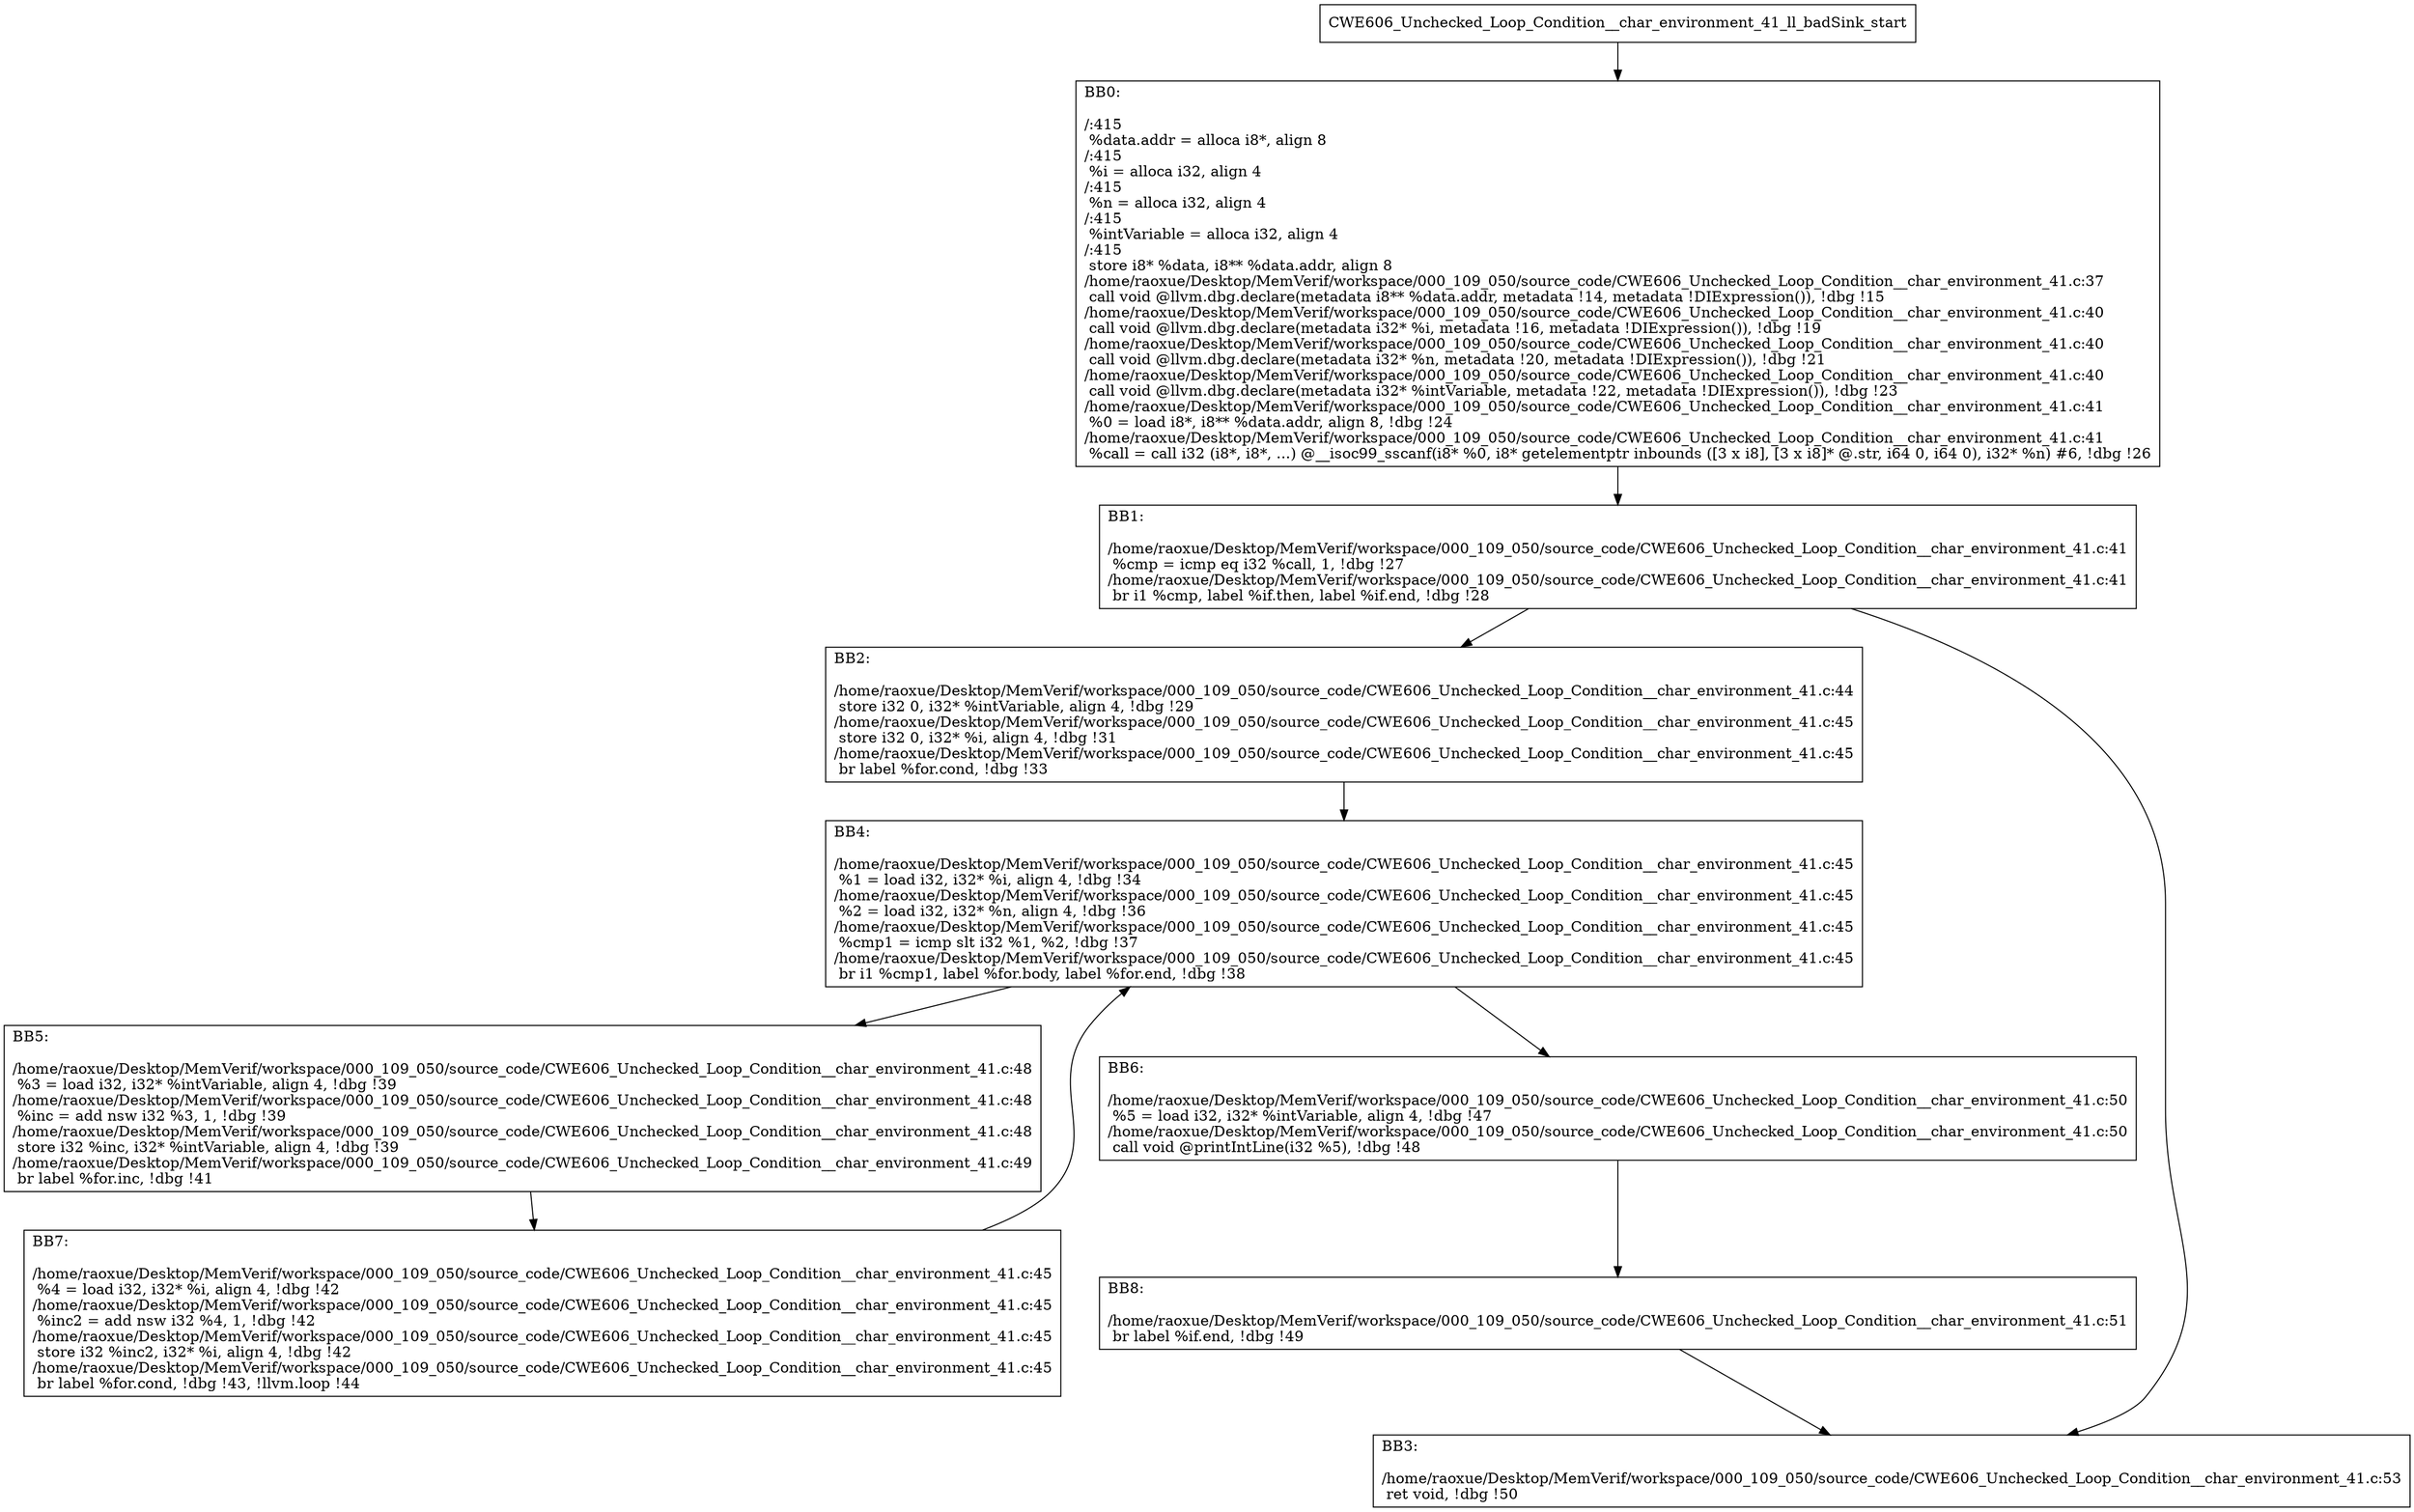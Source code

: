 digraph "CFG for'CWE606_Unchecked_Loop_Condition__char_environment_41_ll_badSink' function" {
	BBCWE606_Unchecked_Loop_Condition__char_environment_41_ll_badSink_start[shape=record,label="{CWE606_Unchecked_Loop_Condition__char_environment_41_ll_badSink_start}"];
	BBCWE606_Unchecked_Loop_Condition__char_environment_41_ll_badSink_start-> CWE606_Unchecked_Loop_Condition__char_environment_41_ll_badSinkBB0;
	CWE606_Unchecked_Loop_Condition__char_environment_41_ll_badSinkBB0 [shape=record, label="{BB0:\l\l/:415\l
  %data.addr = alloca i8*, align 8\l
/:415\l
  %i = alloca i32, align 4\l
/:415\l
  %n = alloca i32, align 4\l
/:415\l
  %intVariable = alloca i32, align 4\l
/:415\l
  store i8* %data, i8** %data.addr, align 8\l
/home/raoxue/Desktop/MemVerif/workspace/000_109_050/source_code/CWE606_Unchecked_Loop_Condition__char_environment_41.c:37\l
  call void @llvm.dbg.declare(metadata i8** %data.addr, metadata !14, metadata !DIExpression()), !dbg !15\l
/home/raoxue/Desktop/MemVerif/workspace/000_109_050/source_code/CWE606_Unchecked_Loop_Condition__char_environment_41.c:40\l
  call void @llvm.dbg.declare(metadata i32* %i, metadata !16, metadata !DIExpression()), !dbg !19\l
/home/raoxue/Desktop/MemVerif/workspace/000_109_050/source_code/CWE606_Unchecked_Loop_Condition__char_environment_41.c:40\l
  call void @llvm.dbg.declare(metadata i32* %n, metadata !20, metadata !DIExpression()), !dbg !21\l
/home/raoxue/Desktop/MemVerif/workspace/000_109_050/source_code/CWE606_Unchecked_Loop_Condition__char_environment_41.c:40\l
  call void @llvm.dbg.declare(metadata i32* %intVariable, metadata !22, metadata !DIExpression()), !dbg !23\l
/home/raoxue/Desktop/MemVerif/workspace/000_109_050/source_code/CWE606_Unchecked_Loop_Condition__char_environment_41.c:41\l
  %0 = load i8*, i8** %data.addr, align 8, !dbg !24\l
/home/raoxue/Desktop/MemVerif/workspace/000_109_050/source_code/CWE606_Unchecked_Loop_Condition__char_environment_41.c:41\l
  %call = call i32 (i8*, i8*, ...) @__isoc99_sscanf(i8* %0, i8* getelementptr inbounds ([3 x i8], [3 x i8]* @.str, i64 0, i64 0), i32* %n) #6, !dbg !26\l
}"];
	CWE606_Unchecked_Loop_Condition__char_environment_41_ll_badSinkBB0-> CWE606_Unchecked_Loop_Condition__char_environment_41_ll_badSinkBB1;
	CWE606_Unchecked_Loop_Condition__char_environment_41_ll_badSinkBB1 [shape=record, label="{BB1:\l\l/home/raoxue/Desktop/MemVerif/workspace/000_109_050/source_code/CWE606_Unchecked_Loop_Condition__char_environment_41.c:41\l
  %cmp = icmp eq i32 %call, 1, !dbg !27\l
/home/raoxue/Desktop/MemVerif/workspace/000_109_050/source_code/CWE606_Unchecked_Loop_Condition__char_environment_41.c:41\l
  br i1 %cmp, label %if.then, label %if.end, !dbg !28\l
}"];
	CWE606_Unchecked_Loop_Condition__char_environment_41_ll_badSinkBB1-> CWE606_Unchecked_Loop_Condition__char_environment_41_ll_badSinkBB2;
	CWE606_Unchecked_Loop_Condition__char_environment_41_ll_badSinkBB1-> CWE606_Unchecked_Loop_Condition__char_environment_41_ll_badSinkBB3;
	CWE606_Unchecked_Loop_Condition__char_environment_41_ll_badSinkBB2 [shape=record, label="{BB2:\l\l/home/raoxue/Desktop/MemVerif/workspace/000_109_050/source_code/CWE606_Unchecked_Loop_Condition__char_environment_41.c:44\l
  store i32 0, i32* %intVariable, align 4, !dbg !29\l
/home/raoxue/Desktop/MemVerif/workspace/000_109_050/source_code/CWE606_Unchecked_Loop_Condition__char_environment_41.c:45\l
  store i32 0, i32* %i, align 4, !dbg !31\l
/home/raoxue/Desktop/MemVerif/workspace/000_109_050/source_code/CWE606_Unchecked_Loop_Condition__char_environment_41.c:45\l
  br label %for.cond, !dbg !33\l
}"];
	CWE606_Unchecked_Loop_Condition__char_environment_41_ll_badSinkBB2-> CWE606_Unchecked_Loop_Condition__char_environment_41_ll_badSinkBB4;
	CWE606_Unchecked_Loop_Condition__char_environment_41_ll_badSinkBB4 [shape=record, label="{BB4:\l\l/home/raoxue/Desktop/MemVerif/workspace/000_109_050/source_code/CWE606_Unchecked_Loop_Condition__char_environment_41.c:45\l
  %1 = load i32, i32* %i, align 4, !dbg !34\l
/home/raoxue/Desktop/MemVerif/workspace/000_109_050/source_code/CWE606_Unchecked_Loop_Condition__char_environment_41.c:45\l
  %2 = load i32, i32* %n, align 4, !dbg !36\l
/home/raoxue/Desktop/MemVerif/workspace/000_109_050/source_code/CWE606_Unchecked_Loop_Condition__char_environment_41.c:45\l
  %cmp1 = icmp slt i32 %1, %2, !dbg !37\l
/home/raoxue/Desktop/MemVerif/workspace/000_109_050/source_code/CWE606_Unchecked_Loop_Condition__char_environment_41.c:45\l
  br i1 %cmp1, label %for.body, label %for.end, !dbg !38\l
}"];
	CWE606_Unchecked_Loop_Condition__char_environment_41_ll_badSinkBB4-> CWE606_Unchecked_Loop_Condition__char_environment_41_ll_badSinkBB5;
	CWE606_Unchecked_Loop_Condition__char_environment_41_ll_badSinkBB4-> CWE606_Unchecked_Loop_Condition__char_environment_41_ll_badSinkBB6;
	CWE606_Unchecked_Loop_Condition__char_environment_41_ll_badSinkBB5 [shape=record, label="{BB5:\l\l/home/raoxue/Desktop/MemVerif/workspace/000_109_050/source_code/CWE606_Unchecked_Loop_Condition__char_environment_41.c:48\l
  %3 = load i32, i32* %intVariable, align 4, !dbg !39\l
/home/raoxue/Desktop/MemVerif/workspace/000_109_050/source_code/CWE606_Unchecked_Loop_Condition__char_environment_41.c:48\l
  %inc = add nsw i32 %3, 1, !dbg !39\l
/home/raoxue/Desktop/MemVerif/workspace/000_109_050/source_code/CWE606_Unchecked_Loop_Condition__char_environment_41.c:48\l
  store i32 %inc, i32* %intVariable, align 4, !dbg !39\l
/home/raoxue/Desktop/MemVerif/workspace/000_109_050/source_code/CWE606_Unchecked_Loop_Condition__char_environment_41.c:49\l
  br label %for.inc, !dbg !41\l
}"];
	CWE606_Unchecked_Loop_Condition__char_environment_41_ll_badSinkBB5-> CWE606_Unchecked_Loop_Condition__char_environment_41_ll_badSinkBB7;
	CWE606_Unchecked_Loop_Condition__char_environment_41_ll_badSinkBB7 [shape=record, label="{BB7:\l\l/home/raoxue/Desktop/MemVerif/workspace/000_109_050/source_code/CWE606_Unchecked_Loop_Condition__char_environment_41.c:45\l
  %4 = load i32, i32* %i, align 4, !dbg !42\l
/home/raoxue/Desktop/MemVerif/workspace/000_109_050/source_code/CWE606_Unchecked_Loop_Condition__char_environment_41.c:45\l
  %inc2 = add nsw i32 %4, 1, !dbg !42\l
/home/raoxue/Desktop/MemVerif/workspace/000_109_050/source_code/CWE606_Unchecked_Loop_Condition__char_environment_41.c:45\l
  store i32 %inc2, i32* %i, align 4, !dbg !42\l
/home/raoxue/Desktop/MemVerif/workspace/000_109_050/source_code/CWE606_Unchecked_Loop_Condition__char_environment_41.c:45\l
  br label %for.cond, !dbg !43, !llvm.loop !44\l
}"];
	CWE606_Unchecked_Loop_Condition__char_environment_41_ll_badSinkBB7-> CWE606_Unchecked_Loop_Condition__char_environment_41_ll_badSinkBB4;
	CWE606_Unchecked_Loop_Condition__char_environment_41_ll_badSinkBB6 [shape=record, label="{BB6:\l\l/home/raoxue/Desktop/MemVerif/workspace/000_109_050/source_code/CWE606_Unchecked_Loop_Condition__char_environment_41.c:50\l
  %5 = load i32, i32* %intVariable, align 4, !dbg !47\l
/home/raoxue/Desktop/MemVerif/workspace/000_109_050/source_code/CWE606_Unchecked_Loop_Condition__char_environment_41.c:50\l
  call void @printIntLine(i32 %5), !dbg !48\l
}"];
	CWE606_Unchecked_Loop_Condition__char_environment_41_ll_badSinkBB6-> CWE606_Unchecked_Loop_Condition__char_environment_41_ll_badSinkBB8;
	CWE606_Unchecked_Loop_Condition__char_environment_41_ll_badSinkBB8 [shape=record, label="{BB8:\l\l/home/raoxue/Desktop/MemVerif/workspace/000_109_050/source_code/CWE606_Unchecked_Loop_Condition__char_environment_41.c:51\l
  br label %if.end, !dbg !49\l
}"];
	CWE606_Unchecked_Loop_Condition__char_environment_41_ll_badSinkBB8-> CWE606_Unchecked_Loop_Condition__char_environment_41_ll_badSinkBB3;
	CWE606_Unchecked_Loop_Condition__char_environment_41_ll_badSinkBB3 [shape=record, label="{BB3:\l\l/home/raoxue/Desktop/MemVerif/workspace/000_109_050/source_code/CWE606_Unchecked_Loop_Condition__char_environment_41.c:53\l
  ret void, !dbg !50\l
}"];
}
